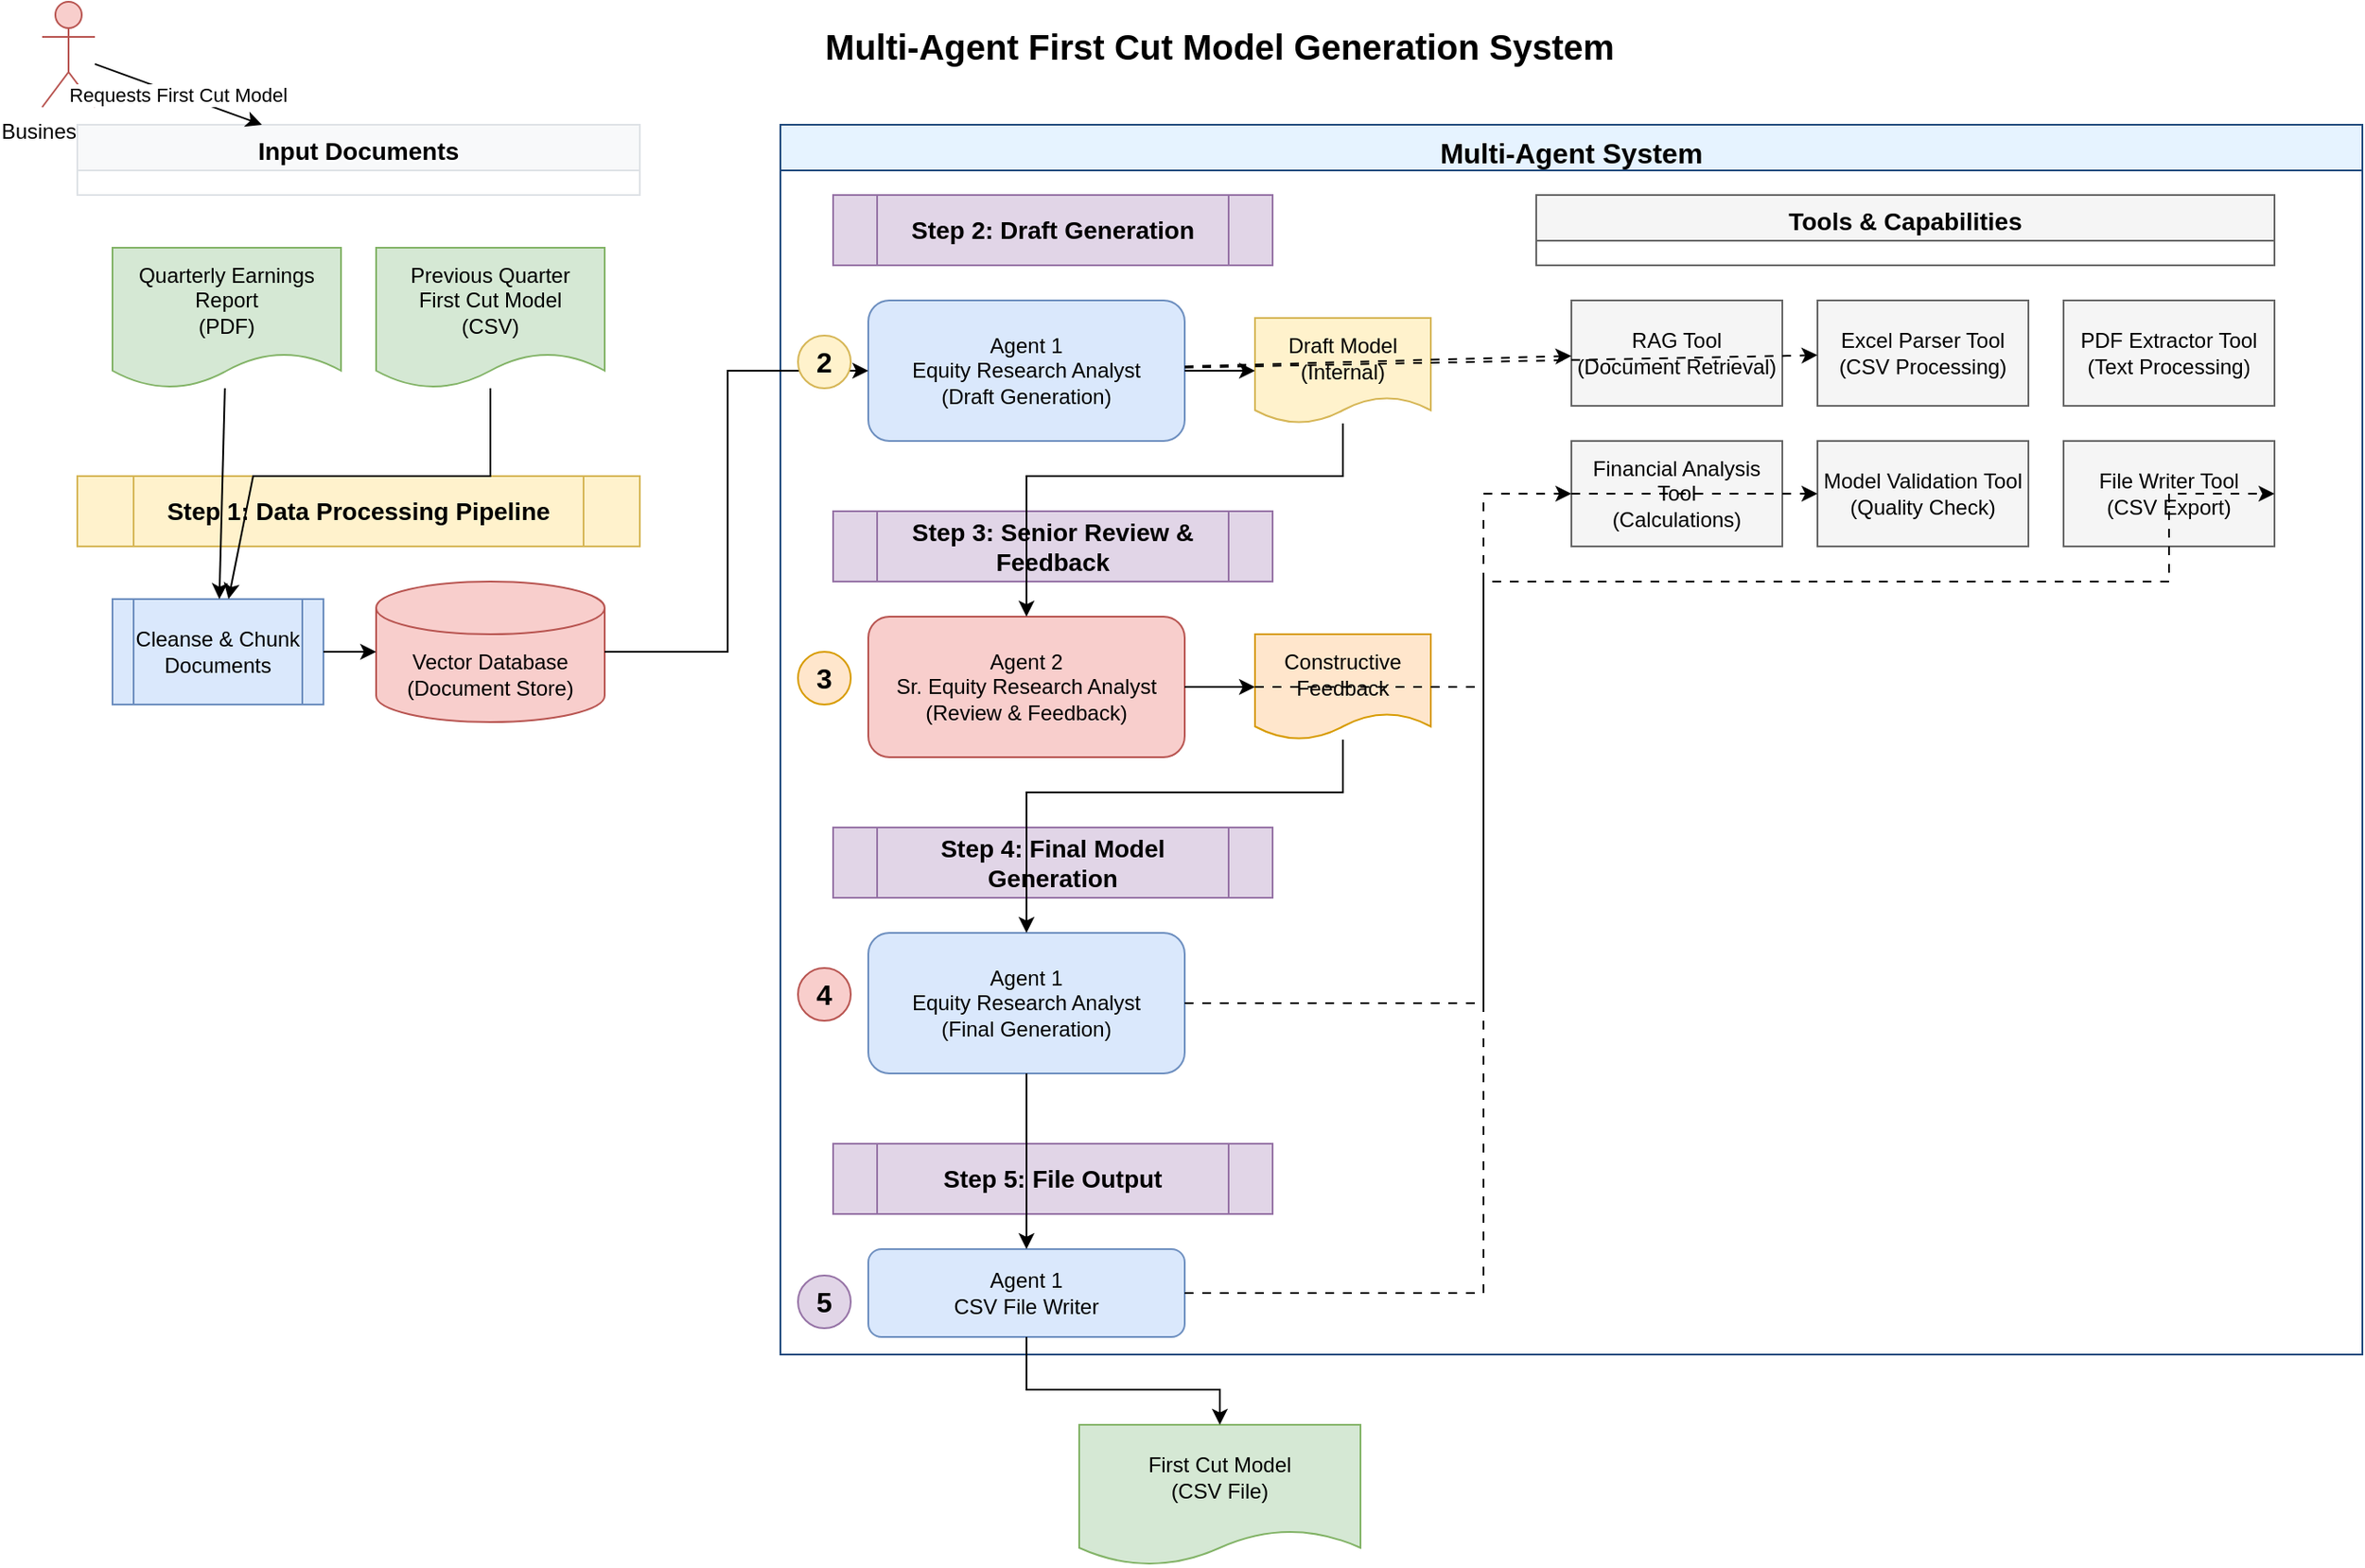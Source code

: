 <mxfile version="24.4.9" type="device">
  <diagram name="First Cut Model Generation System" id="fcm-architecture">
    <mxGraphModel dx="1434" dy="784" grid="1" gridSize="10" guides="1" tooltips="1" connect="1" arrows="1" fold="1" page="1" pageScale="1" pageWidth="1400" pageHeight="1000" background="#ffffff" math="0" shadow="0">
      <root>
        <mxCell id="0" />
        <mxCell id="1" parent="0" />
          <!-- Actor -->
        <mxCell id="actor" value="Business User" style="shape=umlActor;verticalLabelPosition=bottom;verticalAlign=top;html=1;outlineConnect=0;fillColor=#f8cecc;strokeColor=#b85450;" vertex="1" parent="1">
          <mxGeometry x="30" y="10" width="30" height="60" as="geometry" />
        </mxCell>
        
        <!-- Title -->
        <mxCell id="title" value="Multi-Agent First Cut Model Generation System" style="text;html=1;strokeColor=none;fillColor=none;align=center;verticalAlign=middle;whiteSpace=wrap;rounded=0;fontSize=20;fontStyle=1;" vertex="1" parent="1">
          <mxGeometry x="400" y="20" width="600" height="30" as="geometry" />
        </mxCell>
        
        <!-- Input Documents Section -->
        <mxCell id="input-section" value="Input Documents" style="shape=swimlane;fontStyle=1;align=center;verticalAlign=top;childLayout=stackLayout;horizontal=1;startSize=26;horizontalStack=0;resizeParent=1;resizeParentMax=0;resizeLast=0;collapsible=1;marginBottom=0;fillColor=#f8f9fa;strokeColor=#dee2e6;fontSize=14;" vertex="1" parent="1">
          <mxGeometry x="50" y="80" width="320" height="40" as="geometry" />
        </mxCell>
          <mxCell id="earnings-report" value="Quarterly Earnings Report&#xa;(PDF)" style="shape=document;whiteSpace=wrap;html=1;boundedLbl=1;fillColor=#d5e8d4;strokeColor=#82b366;size=0.25;" vertex="1" parent="1">
          <mxGeometry x="70" y="150" width="130" height="80" as="geometry" />
        </mxCell>
        
        <mxCell id="previous-model" value="Previous Quarter&#xa;First Cut Model&#xa;(CSV)" style="shape=document;whiteSpace=wrap;html=1;boundedLbl=1;fillColor=#d5e8d4;strokeColor=#82b366;size=0.25;" vertex="1" parent="1">
          <mxGeometry x="220" y="150" width="130" height="80" as="geometry" />
        </mxCell>
          <!-- Step 1: Data Processing -->
        <mxCell id="step1-header" value="Step 1: Data Processing Pipeline" style="shape=process;whiteSpace=wrap;html=1;backgroundOutline=1;fillColor=#fff2cc;strokeColor=#d6b656;fontSize=14;fontStyle=1;" vertex="1" parent="1">
          <mxGeometry x="50" y="280" width="320" height="40" as="geometry" />
        </mxCell>
        
        <mxCell id="cleanse-chunk" value="Cleanse &amp; Chunk&#xa;Documents" style="shape=process;whiteSpace=wrap;html=1;backgroundOutline=1;fillColor=#dae8fc;strokeColor=#6c8ebf;" vertex="1" parent="1">
          <mxGeometry x="70" y="350" width="120" height="60" as="geometry" />
        </mxCell>
        
        <mxCell id="vector-store" value="Vector Database&#xa;(Document Store)" style="shape=cylinder3;whiteSpace=wrap;html=1;boundedLbl=1;backgroundOutline=1;size=15;fillColor=#f8cecc;strokeColor=#b85450;" vertex="1" parent="1">
          <mxGeometry x="220" y="340" width="130" height="80" as="geometry" />
        </mxCell>
          <!-- Multi-Agent System -->
        <mxCell id="agent-system" value="Multi-Agent System" style="shape=swimlane;fontStyle=1;align=center;verticalAlign=top;childLayout=stackLayout;horizontal=1;startSize=26;horizontalStack=0;resizeParent=1;resizeParentMax=0;resizeLast=0;collapsible=1;marginBottom=0;fillColor=#e6f3ff;strokeColor=#1f497d;fontSize=16;" vertex="1" parent="1">
          <mxGeometry x="450" y="80" width="900" height="700" as="geometry" />
        </mxCell>
        
        <!-- Step 2: Agent 1 Draft Generation -->
        <mxCell id="step2-header" value="Step 2: Draft Generation" style="shape=process;whiteSpace=wrap;html=1;backgroundOutline=1;fillColor=#e1d5e7;strokeColor=#9673a6;fontSize=14;fontStyle=1;" vertex="1" parent="1">
          <mxGeometry x="480" y="120" width="250" height="40" as="geometry" />
        </mxCell>
          <mxCell id="agent1-draft" value="Agent 1&#xa;Equity Research Analyst&#xa;(Draft Generation)" style="rounded=1;whiteSpace=wrap;html=1;fillColor=#dae8fc;strokeColor=#6c8ebf;" vertex="1" parent="1">
          <mxGeometry x="500" y="180" width="180" height="80" as="geometry" />
        </mxCell>
        
        <mxCell id="draft-output" value="Draft Model&#xa;(Internal)" style="shape=document;whiteSpace=wrap;html=1;boundedLbl=1;fillColor=#fff2cc;strokeColor=#d6b656;size=0.25;" vertex="1" parent="1">
          <mxGeometry x="720" y="190" width="100" height="60" as="geometry" />
        </mxCell>
          <!-- Step 3: Senior Agent Review -->
        <mxCell id="step3-header" value="Step 3: Senior Review &amp; Feedback" style="shape=process;whiteSpace=wrap;html=1;backgroundOutline=1;fillColor=#e1d5e7;strokeColor=#9673a6;fontSize=14;fontStyle=1;" vertex="1" parent="1">
          <mxGeometry x="480" y="300" width="250" height="40" as="geometry" />
        </mxCell>
          <mxCell id="agent2-review" value="Agent 2&#xa;Sr. Equity Research Analyst&#xa;(Review &amp; Feedback)" style="rounded=1;whiteSpace=wrap;html=1;fillColor=#f8cecc;strokeColor=#b85450;" vertex="1" parent="1">
          <mxGeometry x="500" y="360" width="180" height="80" as="geometry" />
        </mxCell>
        
        <mxCell id="feedback" value="Constructive&#xa;Feedback" style="shape=document;whiteSpace=wrap;html=1;boundedLbl=1;fillColor=#ffe6cc;strokeColor=#d79b00;size=0.25;" vertex="1" parent="1">
          <mxGeometry x="720" y="370" width="100" height="60" as="geometry" />
        </mxCell>
          <!-- Step 4: Agent 1 Final Generation -->
        <mxCell id="step4-header" value="Step 4: Final Model Generation" style="shape=process;whiteSpace=wrap;html=1;backgroundOutline=1;fillColor=#e1d5e7;strokeColor=#9673a6;fontSize=14;fontStyle=1;" vertex="1" parent="1">
          <mxGeometry x="480" y="480" width="250" height="40" as="geometry" />
        </mxCell>
          <mxCell id="agent1-final" value="Agent 1&#xa;Equity Research Analyst&#xa;(Final Generation)" style="rounded=1;whiteSpace=wrap;html=1;fillColor=#dae8fc;strokeColor=#6c8ebf;" vertex="1" parent="1">
          <mxGeometry x="500" y="540" width="180" height="80" as="geometry" />
        </mxCell>
        
        <!-- Step 5: File Writing -->
        <mxCell id="step5-header" value="Step 5: File Output" style="shape=process;whiteSpace=wrap;html=1;backgroundOutline=1;fillColor=#e1d5e7;strokeColor=#9673a6;fontSize=14;fontStyle=1;" vertex="1" parent="1">
          <mxGeometry x="480" y="660" width="250" height="40" as="geometry" />
        </mxCell>
          <mxCell id="agent1-writer" value="Agent 1&#xa;CSV File Writer" style="rounded=1;whiteSpace=wrap;html=1;fillColor=#dae8fc;strokeColor=#6c8ebf;" vertex="1" parent="1">
          <mxGeometry x="500" y="720" width="180" height="50" as="geometry" />
        </mxCell>
          <!-- Tools Section -->
        <mxCell id="tools-section" value="Tools &amp; Capabilities" style="shape=swimlane;fontStyle=1;align=center;verticalAlign=top;childLayout=stackLayout;horizontal=1;startSize=26;horizontalStack=0;resizeParent=1;resizeParentMax=0;resizeLast=0;collapsible=1;marginBottom=0;fillColor=#f5f5f5;strokeColor=#666666;fontSize=14;" vertex="1" parent="1">
          <mxGeometry x="880" y="120" width="420" height="40" as="geometry" />
        </mxCell>
        
        <mxCell id="rag-tool" value="RAG Tool&#xa;(Document Retrieval)" style="shape=mxgraph.basic.gear;whiteSpace=wrap;html=1;fillColor=#f5f5f5;strokeColor=#666666;" vertex="1" parent="1">
          <mxGeometry x="900" y="180" width="120" height="60" as="geometry" />
        </mxCell>
        
        <mxCell id="excel-tool" value="Excel Parser Tool&#xa;(CSV Processing)" style="shape=mxgraph.basic.gear;whiteSpace=wrap;html=1;fillColor=#f5f5f5;strokeColor=#666666;" vertex="1" parent="1">
          <mxGeometry x="1040" y="180" width="120" height="60" as="geometry" />
        </mxCell>
        
        <mxCell id="pdf-tool" value="PDF Extractor Tool&#xa;(Text Processing)" style="shape=mxgraph.basic.gear;whiteSpace=wrap;html=1;fillColor=#f5f5f5;strokeColor=#666666;" vertex="1" parent="1">
          <mxGeometry x="1180" y="180" width="120" height="60" as="geometry" />
        </mxCell>
        
        <mxCell id="analysis-tool" value="Financial Analysis Tool&#xa;(Calculations)" style="shape=mxgraph.basic.gear;whiteSpace=wrap;html=1;fillColor=#f5f5f5;strokeColor=#666666;" vertex="1" parent="1">
          <mxGeometry x="900" y="260" width="120" height="60" as="geometry" />
        </mxCell>
        
        <mxCell id="validation-tool" value="Model Validation Tool&#xa;(Quality Check)" style="shape=mxgraph.basic.gear;whiteSpace=wrap;html=1;fillColor=#f5f5f5;strokeColor=#666666;" vertex="1" parent="1">
          <mxGeometry x="1040" y="260" width="120" height="60" as="geometry" />
        </mxCell>
        
        <mxCell id="file-writer-tool" value="File Writer Tool&#xa;(CSV Export)" style="shape=mxgraph.basic.gear;whiteSpace=wrap;html=1;fillColor=#f5f5f5;strokeColor=#666666;" vertex="1" parent="1">
          <mxGeometry x="1180" y="260" width="120" height="60" as="geometry" />
        </mxCell>
          <!-- Output -->
        <mxCell id="final-output" value="First Cut Model&#xa;(CSV File)" style="shape=document;whiteSpace=wrap;html=1;boundedLbl=1;fillColor=#d5e8d4;strokeColor=#82b366;size=0.25;" vertex="1" parent="1">
          <mxGeometry x="620" y="820" width="160" height="80" as="geometry" />
        </mxCell>
        
        <!-- Actor connection -->
        <mxCell id="actor-conn" value="Requests First Cut Model" style="endArrow=classic;html=1;rounded=0;" edge="1" parent="1" source="actor" target="input-section">
          <mxGeometry width="50" height="50" relative="1" as="geometry">
            <mxPoint x="70" y="50" as="sourcePoint" />
            <mxPoint x="120" y="80" as="targetPoint" />
          </mxGeometry>
        </mxCell>
        
        <!-- Data Flow Arrows -->
        <mxCell id="flow1" value="" style="endArrow=classic;html=1;rounded=0;" edge="1" parent="1" source="earnings-report" target="cleanse-chunk">
          <mxGeometry width="50" height="50" relative="1" as="geometry">
            <mxPoint x="135" y="240" as="sourcePoint" />
            <mxPoint x="130" y="340" as="targetPoint" />
          </mxGeometry>
        </mxCell>
        
        <mxCell id="flow2" value="" style="endArrow=classic;html=1;rounded=0;" edge="1" parent="1" source="previous-model" target="cleanse-chunk">
          <mxGeometry width="50" height="50" relative="1" as="geometry">
            <mxPoint x="285" y="240" as="sourcePoint" />
            <mxPoint x="150" y="340" as="targetPoint" />
            <Array as="points">
              <mxPoint x="285" y="280" />
              <mxPoint x="150" y="280" />
            </Array>
          </mxGeometry>
        </mxCell>
        
        <mxCell id="flow3" value="" style="endArrow=classic;html=1;rounded=0;" edge="1" parent="1" source="cleanse-chunk" target="vector-store">
          <mxGeometry width="50" height="50" relative="1" as="geometry">
            <mxPoint x="190" y="380" as="sourcePoint" />
            <mxPoint x="220" y="380" as="targetPoint" />
          </mxGeometry>
        </mxCell>
        
        <mxCell id="flow4" value="" style="endArrow=classic;html=1;rounded=0;" edge="1" parent="1" source="vector-store" target="agent1-draft">
          <mxGeometry width="50" height="50" relative="1" as="geometry">
            <mxPoint x="350" y="380" as="sourcePoint" />
            <mxPoint x="490" y="220" as="targetPoint" />
            <Array as="points">
              <mxPoint x="420" y="380" />
              <mxPoint x="420" y="220" />
            </Array>
          </mxGeometry>
        </mxCell>
        
        <mxCell id="flow5" value="" style="endArrow=classic;html=1;rounded=0;" edge="1" parent="1" source="agent1-draft" target="draft-output">
          <mxGeometry width="50" height="50" relative="1" as="geometry">
            <mxPoint x="680" y="220" as="sourcePoint" />
            <mxPoint x="720" y="220" as="targetPoint" />
          </mxGeometry>
        </mxCell>
        
        <mxCell id="flow6" value="" style="endArrow=classic;html=1;rounded=0;" edge="1" parent="1" source="draft-output" target="agent2-review">
          <mxGeometry width="50" height="50" relative="1" as="geometry">
            <mxPoint x="770" y="250" as="sourcePoint" />
            <mxPoint x="590" y="350" as="targetPoint" />
            <Array as="points">
              <mxPoint x="770" y="280" />
              <mxPoint x="590" y="280" />
            </Array>
          </mxGeometry>
        </mxCell>
        
        <mxCell id="flow7" value="" style="endArrow=classic;html=1;rounded=0;" edge="1" parent="1" source="agent2-review" target="feedback">
          <mxGeometry width="50" height="50" relative="1" as="geometry">
            <mxPoint x="680" y="400" as="sourcePoint" />
            <mxPoint x="720" y="400" as="targetPoint" />
          </mxGeometry>
        </mxCell>
        
        <mxCell id="flow8" value="" style="endArrow=classic;html=1;rounded=0;" edge="1" parent="1" source="feedback" target="agent1-final">
          <mxGeometry width="50" height="50" relative="1" as="geometry">
            <mxPoint x="770" y="430" as="sourcePoint" />
            <mxPoint x="590" y="530" as="targetPoint" />
            <Array as="points">
              <mxPoint x="770" y="460" />
              <mxPoint x="590" y="460" />
            </Array>
          </mxGeometry>
        </mxCell>
        
        <mxCell id="flow9" value="" style="endArrow=classic;html=1;rounded=0;" edge="1" parent="1" source="agent1-final" target="agent1-writer">
          <mxGeometry width="50" height="50" relative="1" as="geometry">
            <mxPoint x="590" y="630" as="sourcePoint" />
            <mxPoint x="590" y="710" as="targetPoint" />
          </mxGeometry>
        </mxCell>
        
        <mxCell id="flow10" value="" style="endArrow=classic;html=1;rounded=0;" edge="1" parent="1" source="agent1-writer" target="final-output">
          <mxGeometry width="50" height="50" relative="1" as="geometry">
            <mxPoint x="590" y="780" as="sourcePoint" />
            <mxPoint x="700" y="810" as="targetPoint" />
            <Array as="points">
              <mxPoint x="590" y="800" />
              <mxPoint x="700" y="800" />
            </Array>
          </mxGeometry>
        </mxCell>
        
        <!-- Tool connections (dashed lines) -->
        <mxCell id="tool-conn1" value="" style="endArrow=classic;html=1;rounded=0;dashed=1;dashPattern=5 5;" edge="1" parent="1" source="agent1-draft" target="rag-tool">
          <mxGeometry width="50" height="50" relative="1" as="geometry">
            <mxPoint x="680" y="210" as="sourcePoint" />
            <mxPoint x="890" y="210" as="targetPoint" />
          </mxGeometry>
        </mxCell>
        
        <mxCell id="tool-conn2" value="" style="endArrow=classic;html=1;rounded=0;dashed=1;dashPattern=5 5;" edge="1" parent="1" source="agent1-draft" target="excel-tool">
          <mxGeometry width="50" height="50" relative="1" as="geometry">
            <mxPoint x="680" y="210" as="sourcePoint" />
            <mxPoint x="1030" y="210" as="targetPoint" />
          </mxGeometry>
        </mxCell>
        
        <mxCell id="tool-conn3" value="" style="endArrow=classic;html=1;rounded=0;dashed=1;dashPattern=5 5;" edge="1" parent="1" source="agent2-review" target="validation-tool">
          <mxGeometry width="50" height="50" relative="1" as="geometry">
            <mxPoint x="680" y="400" as="sourcePoint" />
            <mxPoint x="1030" y="290" as="targetPoint" />
            <Array as="points">
              <mxPoint x="850" y="400" />
              <mxPoint x="850" y="290" />
            </Array>
          </mxGeometry>
        </mxCell>
        
        <mxCell id="tool-conn4" value="" style="endArrow=classic;html=1;rounded=0;dashed=1;dashPattern=5 5;" edge="1" parent="1" source="agent1-final" target="analysis-tool">
          <mxGeometry width="50" height="50" relative="1" as="geometry">
            <mxPoint x="680" y="580" as="sourcePoint" />
            <mxPoint x="890" y="290" as="targetPoint" />
            <Array as="points">
              <mxPoint x="850" y="580" />
              <mxPoint x="850" y="290" />
            </Array>
          </mxGeometry>
        </mxCell>
        
        <mxCell id="tool-conn5" value="" style="endArrow=classic;html=1;rounded=0;dashed=1;dashPattern=5 5;" edge="1" parent="1" source="agent1-writer" target="file-writer-tool">
          <mxGeometry width="50" height="50" relative="1" as="geometry">
            <mxPoint x="680" y="745" as="sourcePoint" />
            <mxPoint x="1170" y="290" as="targetPoint" />
            <Array as="points">
              <mxPoint x="850" y="745" />
              <mxPoint x="850" y="340" />
              <mxPoint x="1240" y="340" />
              <mxPoint x="1240" y="290" />
            </Array>
          </mxGeometry>
        </mxCell>
        
        <!-- Step Labels -->
        <mxCell id="step2-label" value="2" style="ellipse;whiteSpace=wrap;html=1;aspect=fixed;fillColor=#fff2cc;strokeColor=#d6b656;fontSize=16;fontStyle=1;" vertex="1" parent="1">
          <mxGeometry x="460" y="200" width="30" height="30" as="geometry" />
        </mxCell>
        
        <mxCell id="step3-label" value="3" style="ellipse;whiteSpace=wrap;html=1;aspect=fixed;fillColor=#ffe6cc;strokeColor=#d79b00;fontSize=16;fontStyle=1;" vertex="1" parent="1">
          <mxGeometry x="460" y="380" width="30" height="30" as="geometry" />
        </mxCell>
        
        <mxCell id="step4-label" value="4" style="ellipse;whiteSpace=wrap;html=1;aspect=fixed;fillColor=#f8cecc;strokeColor=#b85450;fontSize=16;fontStyle=1;" vertex="1" parent="1">
          <mxGeometry x="460" y="560" width="30" height="30" as="geometry" />
        </mxCell>
        
        <mxCell id="step5-label" value="5" style="ellipse;whiteSpace=wrap;html=1;aspect=fixed;fillColor=#e1d5e7;strokeColor=#9673a6;fontSize=16;fontStyle=1;" vertex="1" parent="1">
          <mxGeometry x="460" y="735" width="30" height="30" as="geometry" />
        </mxCell>
        
      </root>
    </mxGraphModel>
  </diagram>
</mxfile>